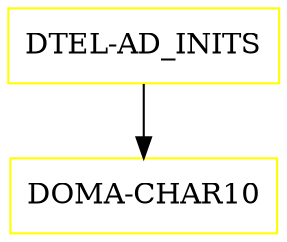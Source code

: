 digraph G {
  "DTEL-AD_INITS" [shape=box,color=yellow];
  "DOMA-CHAR10" [shape=box,color=yellow,URL="./DOMA_CHAR10.html"];
  "DTEL-AD_INITS" -> "DOMA-CHAR10";
}
